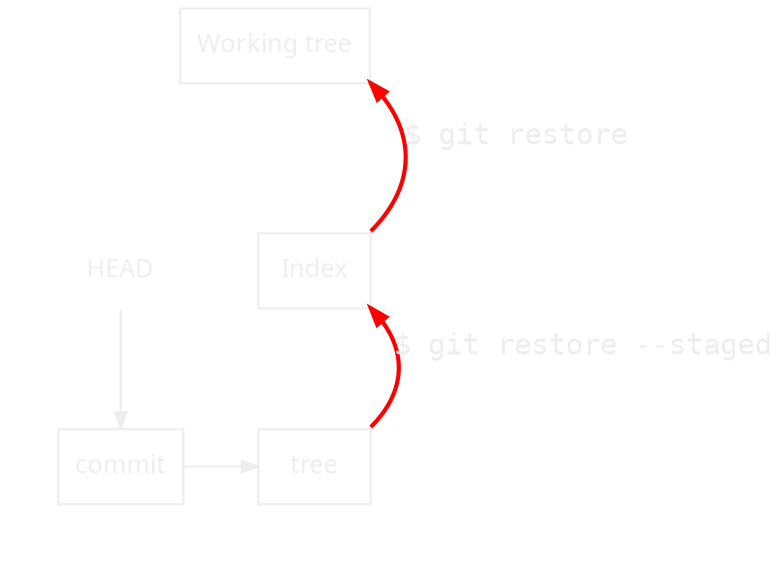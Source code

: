 digraph test {
    bgcolor = transparent
    color = white
    fontcolor = white
    fontname = "sans-serif"
    labelloc = top
    labeljust = right
    rankdir = TB

    node [fontname="sans-serif" fontsize=12 fontcolor="#eeeeee" color="#eeeeee"]
    edge [fontname="monospace" fontcolor="#eeeeee" color="#eeeeee" arrowsize=0.8]

    worktree [label="Working tree" shape=box]

    subgraph cluster_repository {
        label = "Repository"

        index [label="Index" shape=box]
        HEAD [shape=plaintext]

        subgraph cluster_objects {
            label = "Objects"

            commit [shape=box]
            tree [shape=box]

            {
                rank = same
                commit -> tree
            }
        }

        HEAD -> commit
        tree:ne -> index:se [label="$ git restore --staged"
            style=bold color=red constraint=false labelfloat=true]
        index -> tree [weight=2 style=invis]
    }

    worktree:se -> index:ne [label="$ git restore"
        style=bold color=red dir=back]
}
